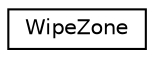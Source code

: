 digraph G
{
  edge [fontname="Helvetica",fontsize="10",labelfontname="Helvetica",labelfontsize="10"];
  node [fontname="Helvetica",fontsize="10",shape=record];
  rankdir=LR;
  Node1 [label="WipeZone",height=0.2,width=0.4,color="black", fillcolor="white", style="filled",URL="$db/d0d/structWipeZone.html"];
}
